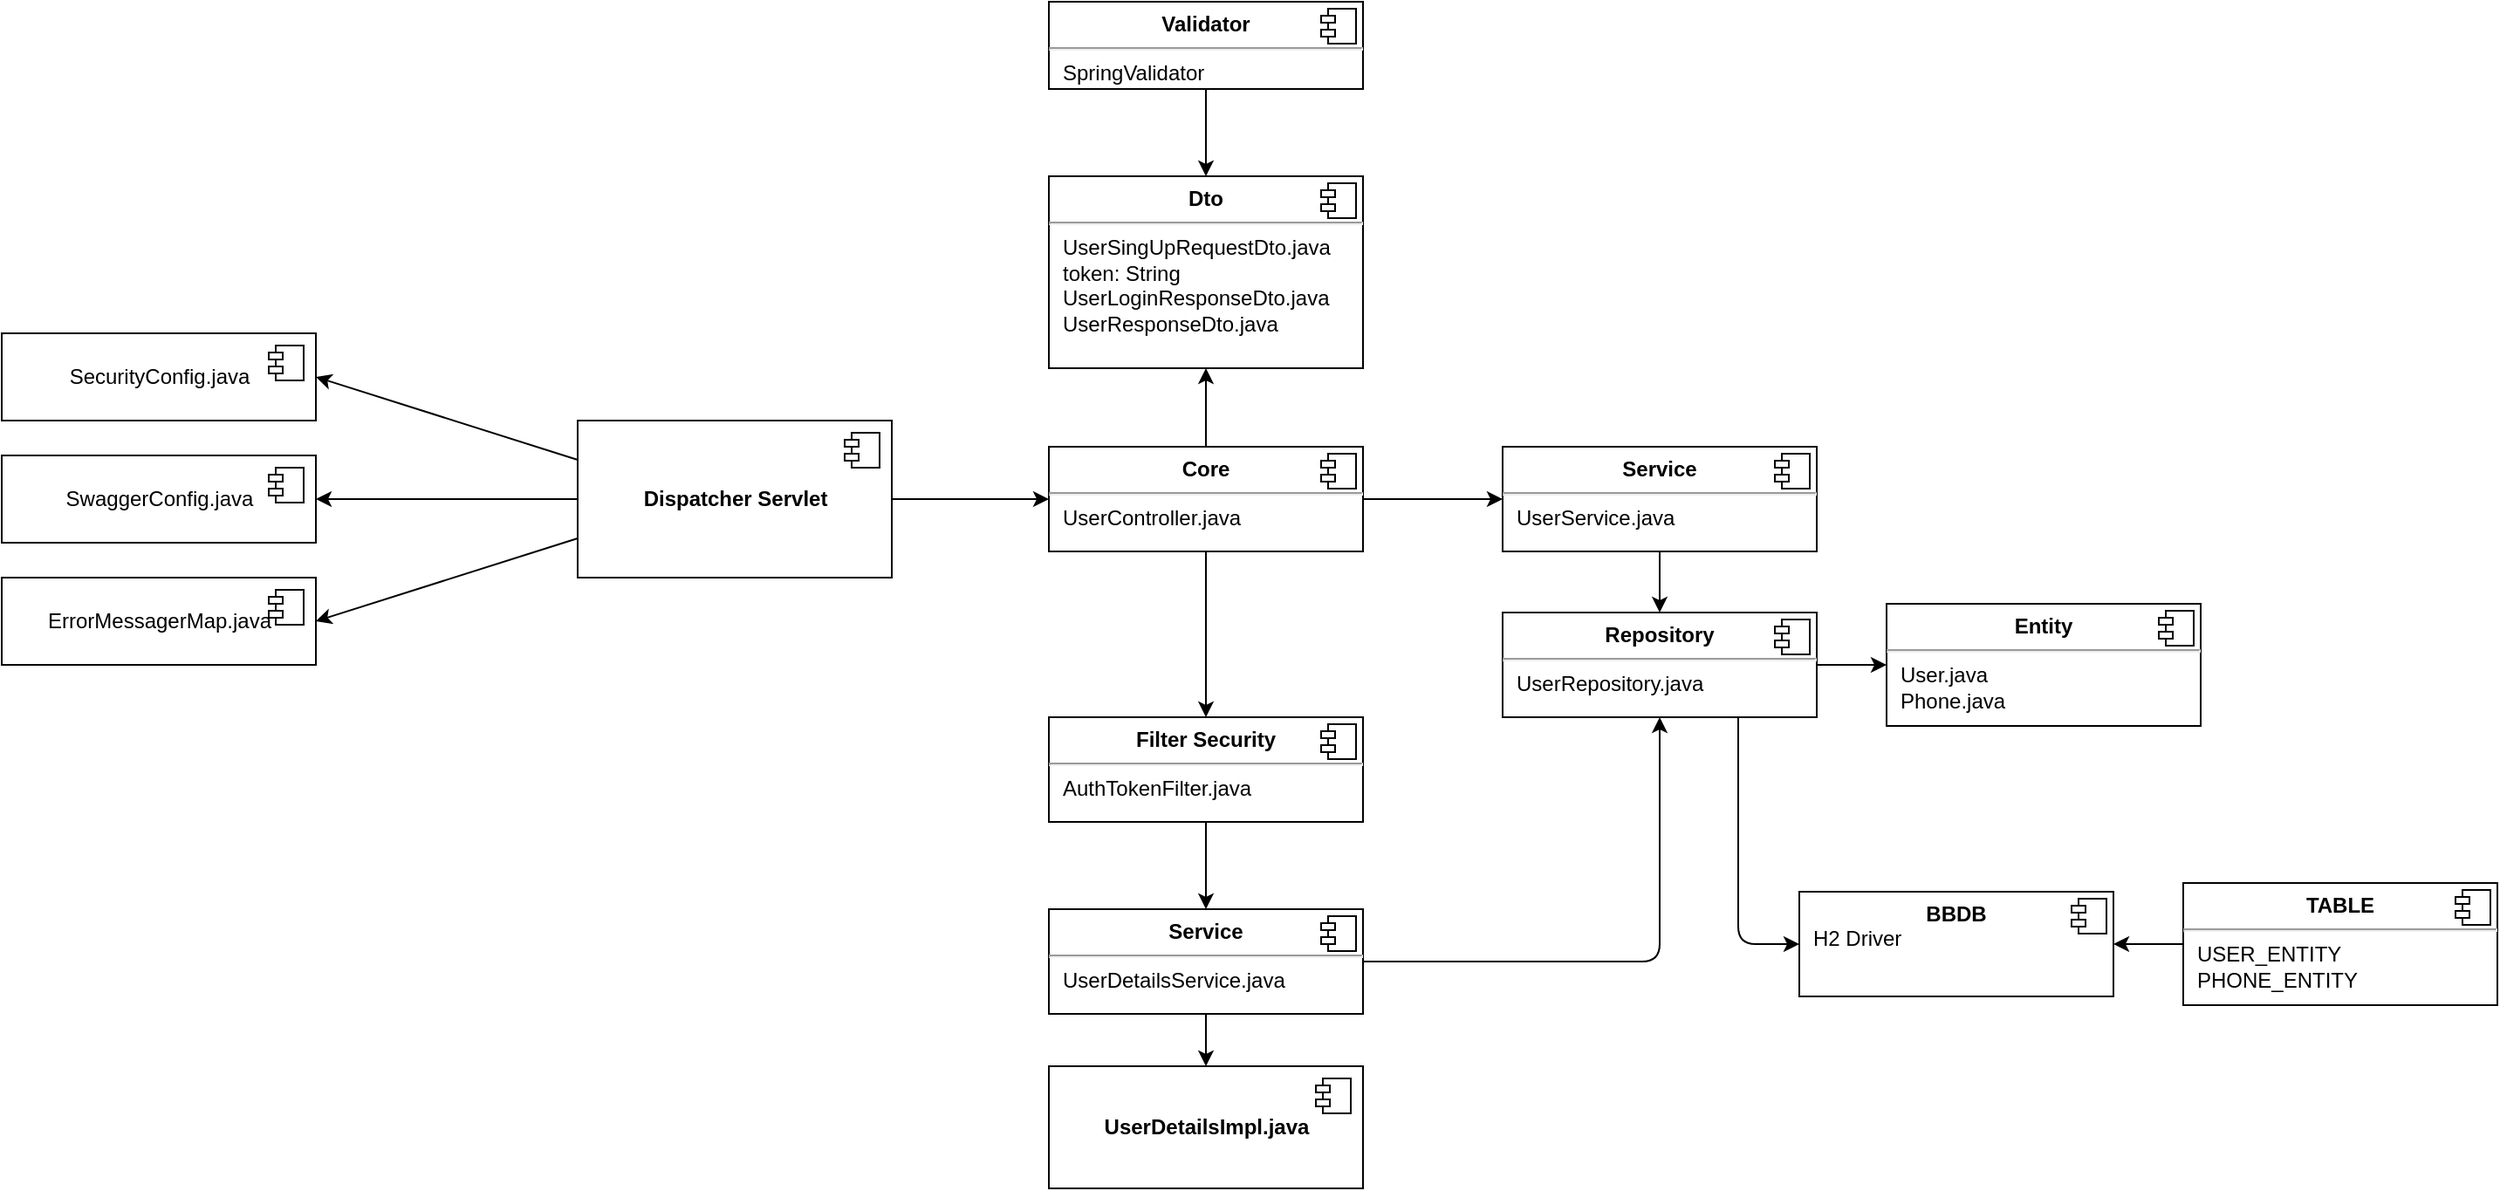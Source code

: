 <mxfile>
    <diagram id="HQrjnHkRLRDej7tX9Fth" name="Página-1">
        <mxGraphModel dx="1559" dy="721" grid="1" gridSize="10" guides="1" tooltips="1" connect="1" arrows="1" fold="1" page="1" pageScale="1" pageWidth="3300" pageHeight="4681" background="#ffffff" math="0" shadow="0">
            <root>
                <mxCell id="0"/>
                <mxCell id="1" parent="0"/>
                <mxCell id="12" style="edgeStyle=none;html=1;exitX=0;exitY=0.25;exitDx=0;exitDy=0;entryX=1;entryY=0.5;entryDx=0;entryDy=0;strokeColor=#000000;labelBackgroundColor=none;fontColor=#000000;" edge="1" parent="1" source="2" target="6">
                    <mxGeometry relative="1" as="geometry"/>
                </mxCell>
                <mxCell id="13" style="edgeStyle=none;html=1;exitX=0;exitY=0.5;exitDx=0;exitDy=0;entryX=1;entryY=0.5;entryDx=0;entryDy=0;strokeColor=#000000;labelBackgroundColor=none;fontColor=#000000;" edge="1" parent="1" source="2" target="8">
                    <mxGeometry relative="1" as="geometry"/>
                </mxCell>
                <mxCell id="14" style="edgeStyle=none;html=1;exitX=0;exitY=0.75;exitDx=0;exitDy=0;entryX=1;entryY=0.5;entryDx=0;entryDy=0;strokeColor=#000000;labelBackgroundColor=none;fontColor=#000000;" edge="1" parent="1" source="2" target="10">
                    <mxGeometry relative="1" as="geometry"/>
                </mxCell>
                <mxCell id="19" style="edgeStyle=none;html=1;entryX=0;entryY=0.5;entryDx=0;entryDy=0;strokeColor=#000000;labelBackgroundColor=none;fontColor=#000000;" edge="1" parent="1" source="2" target="15">
                    <mxGeometry relative="1" as="geometry"/>
                </mxCell>
                <mxCell id="2" value="Dispatcher Servlet" style="html=1;dropTarget=0;strokeColor=#000000;labelBackgroundColor=none;fontColor=#000000;fillColor=none;fontStyle=1" vertex="1" parent="1">
                    <mxGeometry x="520" y="280" width="180" height="90" as="geometry"/>
                </mxCell>
                <mxCell id="3" value="" style="shape=module;jettyWidth=8;jettyHeight=4;strokeColor=#000000;labelBackgroundColor=none;fontColor=#000000;fillColor=none;" vertex="1" parent="2">
                    <mxGeometry x="1" width="20" height="20" relative="1" as="geometry">
                        <mxPoint x="-27" y="7" as="offset"/>
                    </mxGeometry>
                </mxCell>
                <mxCell id="6" value="SecurityConfig.java" style="html=1;dropTarget=0;strokeColor=#000000;labelBackgroundColor=none;fontColor=#000000;fillColor=none;" vertex="1" parent="1">
                    <mxGeometry x="190" y="230" width="180" height="50" as="geometry"/>
                </mxCell>
                <mxCell id="7" value="" style="shape=module;jettyWidth=8;jettyHeight=4;strokeColor=#000000;labelBackgroundColor=none;fontColor=#000000;fillColor=none;" vertex="1" parent="6">
                    <mxGeometry x="1" width="20" height="20" relative="1" as="geometry">
                        <mxPoint x="-27" y="7" as="offset"/>
                    </mxGeometry>
                </mxCell>
                <mxCell id="8" value="SwaggerConfig.java" style="html=1;dropTarget=0;strokeColor=#000000;labelBackgroundColor=none;fontColor=#000000;fillColor=none;" vertex="1" parent="1">
                    <mxGeometry x="190" y="300" width="180" height="50" as="geometry"/>
                </mxCell>
                <mxCell id="9" value="" style="shape=module;jettyWidth=8;jettyHeight=4;strokeColor=#000000;labelBackgroundColor=none;fontColor=#000000;fillColor=none;" vertex="1" parent="8">
                    <mxGeometry x="1" width="20" height="20" relative="1" as="geometry">
                        <mxPoint x="-27" y="7" as="offset"/>
                    </mxGeometry>
                </mxCell>
                <mxCell id="10" value="ErrorMessagerMap.java" style="html=1;dropTarget=0;strokeColor=#000000;labelBackgroundColor=none;fontColor=#000000;fillColor=none;" vertex="1" parent="1">
                    <mxGeometry x="190" y="370" width="180" height="50" as="geometry"/>
                </mxCell>
                <mxCell id="11" value="" style="shape=module;jettyWidth=8;jettyHeight=4;strokeColor=#000000;labelBackgroundColor=none;fontColor=#000000;fillColor=none;" vertex="1" parent="10">
                    <mxGeometry x="1" width="20" height="20" relative="1" as="geometry">
                        <mxPoint x="-27" y="7" as="offset"/>
                    </mxGeometry>
                </mxCell>
                <mxCell id="22" style="edgeStyle=none;html=1;entryX=0;entryY=0.5;entryDx=0;entryDy=0;strokeColor=#000000;labelBackgroundColor=none;fontColor=#000000;" edge="1" parent="1" source="15" target="20">
                    <mxGeometry relative="1" as="geometry"/>
                </mxCell>
                <mxCell id="25" style="edgeStyle=none;html=1;exitX=0.5;exitY=0;exitDx=0;exitDy=0;strokeColor=#000000;labelBackgroundColor=none;fontColor=#000000;" edge="1" parent="1" source="15" target="23">
                    <mxGeometry relative="1" as="geometry"/>
                </mxCell>
                <mxCell id="40" style="edgeStyle=none;html=1;exitX=0.5;exitY=1;exitDx=0;exitDy=0;entryX=0.5;entryY=0;entryDx=0;entryDy=0;strokeColor=#000000;labelBackgroundColor=none;fontColor=#000000;" edge="1" parent="1" source="15" target="32">
                    <mxGeometry relative="1" as="geometry"/>
                </mxCell>
                <mxCell id="15" value="&lt;p style=&quot;margin:0px;margin-top:6px;text-align:center;&quot;&gt;&lt;b&gt;Core&lt;/b&gt;&lt;/p&gt;&lt;hr&gt;&lt;p style=&quot;margin:0px;margin-left:8px;&quot;&gt;UserController.java&lt;br&gt;&lt;br&gt;&lt;/p&gt;" style="align=left;overflow=fill;html=1;dropTarget=0;strokeColor=#000000;labelBackgroundColor=none;fontColor=#000000;fillColor=none;" vertex="1" parent="1">
                    <mxGeometry x="790" y="295" width="180" height="60" as="geometry"/>
                </mxCell>
                <mxCell id="16" value="" style="shape=component;jettyWidth=8;jettyHeight=4;strokeColor=#000000;labelBackgroundColor=none;fontColor=#000000;fillColor=none;" vertex="1" parent="15">
                    <mxGeometry x="1" width="20" height="20" relative="1" as="geometry">
                        <mxPoint x="-24" y="4" as="offset"/>
                    </mxGeometry>
                </mxCell>
                <mxCell id="28" style="edgeStyle=none;html=1;exitX=0.5;exitY=1;exitDx=0;exitDy=0;entryX=0.5;entryY=0;entryDx=0;entryDy=0;strokeColor=#000000;labelBackgroundColor=none;fontColor=#000000;" edge="1" parent="1" source="20" target="26">
                    <mxGeometry relative="1" as="geometry"/>
                </mxCell>
                <mxCell id="20" value="&lt;p style=&quot;margin:0px;margin-top:6px;text-align:center;&quot;&gt;&lt;b&gt;Service&lt;/b&gt;&lt;/p&gt;&lt;hr&gt;&lt;p style=&quot;margin:0px;margin-left:8px;&quot;&gt;UserService.java&lt;/p&gt;" style="align=left;overflow=fill;html=1;dropTarget=0;strokeColor=#000000;labelBackgroundColor=none;fontColor=#000000;fillColor=none;" vertex="1" parent="1">
                    <mxGeometry x="1050" y="295" width="180" height="60" as="geometry"/>
                </mxCell>
                <mxCell id="21" value="" style="shape=component;jettyWidth=8;jettyHeight=4;strokeColor=#000000;labelBackgroundColor=none;fontColor=#000000;fillColor=none;" vertex="1" parent="20">
                    <mxGeometry x="1" width="20" height="20" relative="1" as="geometry">
                        <mxPoint x="-24" y="4" as="offset"/>
                    </mxGeometry>
                </mxCell>
                <mxCell id="23" value="&lt;p style=&quot;margin:0px;margin-top:6px;text-align:center;&quot;&gt;&lt;b&gt;Dto&lt;/b&gt;&lt;/p&gt;&lt;hr&gt;&lt;p style=&quot;margin:0px;margin-left:8px;&quot;&gt;UserSingUpRequestDto.java&lt;/p&gt;&lt;p style=&quot;margin:0px;margin-left:8px;&quot;&gt;token: String&lt;/p&gt;&lt;p style=&quot;margin:0px;margin-left:8px;&quot;&gt;UserLoginResponseDto.java&lt;/p&gt;&lt;p style=&quot;margin:0px;margin-left:8px;&quot;&gt;UserResponseDto.java&lt;br&gt;&lt;br&gt;&lt;/p&gt;" style="align=left;overflow=fill;html=1;dropTarget=0;strokeColor=#000000;labelBackgroundColor=none;fontColor=#000000;fillColor=none;" vertex="1" parent="1">
                    <mxGeometry x="790" y="140" width="180" height="110" as="geometry"/>
                </mxCell>
                <mxCell id="24" value="" style="shape=component;jettyWidth=8;jettyHeight=4;strokeColor=#000000;labelBackgroundColor=none;fontColor=#000000;fillColor=none;" vertex="1" parent="23">
                    <mxGeometry x="1" width="20" height="20" relative="1" as="geometry">
                        <mxPoint x="-24" y="4" as="offset"/>
                    </mxGeometry>
                </mxCell>
                <mxCell id="43" style="edgeStyle=none;html=1;exitX=1;exitY=0.5;exitDx=0;exitDy=0;entryX=0;entryY=0.5;entryDx=0;entryDy=0;strokeColor=#000000;labelBackgroundColor=none;fontColor=#000000;" edge="1" parent="1" source="26" target="41">
                    <mxGeometry relative="1" as="geometry"/>
                </mxCell>
                <mxCell id="51" style="edgeStyle=none;html=1;exitX=0.75;exitY=1;exitDx=0;exitDy=0;entryX=0;entryY=0.5;entryDx=0;entryDy=0;labelBackgroundColor=none;strokeColor=#000000;fontColor=default;" edge="1" parent="1" source="26" target="49">
                    <mxGeometry relative="1" as="geometry">
                        <Array as="points">
                            <mxPoint x="1185" y="580"/>
                        </Array>
                    </mxGeometry>
                </mxCell>
                <mxCell id="26" value="&lt;p style=&quot;margin:0px;margin-top:6px;text-align:center;&quot;&gt;&lt;b&gt;Repository&lt;/b&gt;&lt;/p&gt;&lt;hr&gt;&lt;p style=&quot;margin:0px;margin-left:8px;&quot;&gt;UserRepository.java&lt;/p&gt;" style="align=left;overflow=fill;html=1;dropTarget=0;strokeColor=#000000;labelBackgroundColor=none;fontColor=#000000;fillColor=none;" vertex="1" parent="1">
                    <mxGeometry x="1050" y="390" width="180" height="60" as="geometry"/>
                </mxCell>
                <mxCell id="27" value="" style="shape=component;jettyWidth=8;jettyHeight=4;strokeColor=#000000;labelBackgroundColor=none;fontColor=#000000;fillColor=none;" vertex="1" parent="26">
                    <mxGeometry x="1" width="20" height="20" relative="1" as="geometry">
                        <mxPoint x="-24" y="4" as="offset"/>
                    </mxGeometry>
                </mxCell>
                <mxCell id="31" style="edgeStyle=none;html=1;exitX=0.5;exitY=1;exitDx=0;exitDy=0;entryX=0.5;entryY=0;entryDx=0;entryDy=0;strokeColor=#000000;labelBackgroundColor=none;fontColor=#000000;" edge="1" parent="1" source="29" target="23">
                    <mxGeometry relative="1" as="geometry"/>
                </mxCell>
                <mxCell id="29" value="&lt;p style=&quot;margin:0px;margin-top:6px;text-align:center;&quot;&gt;&lt;b&gt;Validator&lt;/b&gt;&lt;/p&gt;&lt;hr&gt;&lt;p style=&quot;margin:0px;margin-left:8px;&quot;&gt;SpringValidator&lt;/p&gt;&lt;p style=&quot;margin:0px;margin-left:8px;&quot;&gt;&lt;br&gt;&lt;/p&gt;" style="align=left;overflow=fill;html=1;dropTarget=0;strokeColor=#000000;labelBackgroundColor=none;fontColor=#000000;fillColor=none;" vertex="1" parent="1">
                    <mxGeometry x="790" y="40" width="180" height="50" as="geometry"/>
                </mxCell>
                <mxCell id="30" value="" style="shape=component;jettyWidth=8;jettyHeight=4;strokeColor=#000000;labelBackgroundColor=none;fontColor=#000000;fillColor=none;" vertex="1" parent="29">
                    <mxGeometry x="1" width="20" height="20" relative="1" as="geometry">
                        <mxPoint x="-24" y="4" as="offset"/>
                    </mxGeometry>
                </mxCell>
                <mxCell id="38" style="edgeStyle=none;html=1;entryX=0.5;entryY=0;entryDx=0;entryDy=0;strokeColor=#000000;labelBackgroundColor=none;fontColor=#000000;" edge="1" parent="1" source="32" target="36">
                    <mxGeometry relative="1" as="geometry"/>
                </mxCell>
                <mxCell id="32" value="&lt;p style=&quot;margin:0px;margin-top:6px;text-align:center;&quot;&gt;&lt;b&gt;Filter Security&lt;/b&gt;&lt;/p&gt;&lt;hr&gt;&lt;p style=&quot;margin:0px;margin-left:8px;&quot;&gt;AuthTokenFilter.java&lt;br&gt;&lt;/p&gt;" style="align=left;overflow=fill;html=1;dropTarget=0;strokeColor=#000000;labelBackgroundColor=none;fontColor=#000000;fillColor=none;" vertex="1" parent="1">
                    <mxGeometry x="790" y="450" width="180" height="60" as="geometry"/>
                </mxCell>
                <mxCell id="33" value="" style="shape=component;jettyWidth=8;jettyHeight=4;strokeColor=#000000;labelBackgroundColor=none;fontColor=#000000;fillColor=none;" vertex="1" parent="32">
                    <mxGeometry x="1" width="20" height="20" relative="1" as="geometry">
                        <mxPoint x="-24" y="4" as="offset"/>
                    </mxGeometry>
                </mxCell>
                <mxCell id="39" style="edgeStyle=none;html=1;entryX=0.5;entryY=1;entryDx=0;entryDy=0;strokeColor=#000000;labelBackgroundColor=none;fontColor=#000000;" edge="1" parent="1" source="36" target="26">
                    <mxGeometry relative="1" as="geometry">
                        <Array as="points">
                            <mxPoint x="1140" y="590"/>
                        </Array>
                    </mxGeometry>
                </mxCell>
                <mxCell id="48" style="edgeStyle=none;html=1;exitX=0.5;exitY=1;exitDx=0;exitDy=0;entryX=0.5;entryY=0;entryDx=0;entryDy=0;strokeColor=#000000;labelBackgroundColor=none;fontColor=#000000;" edge="1" parent="1" source="36" target="46">
                    <mxGeometry relative="1" as="geometry"/>
                </mxCell>
                <mxCell id="36" value="&lt;p style=&quot;margin:0px;margin-top:6px;text-align:center;&quot;&gt;&lt;b&gt;Service&lt;/b&gt;&lt;/p&gt;&lt;hr&gt;&lt;p style=&quot;margin:0px;margin-left:8px;&quot;&gt;UserDetailsService.java&lt;/p&gt;" style="align=left;overflow=fill;html=1;dropTarget=0;strokeColor=#000000;labelBackgroundColor=none;fontColor=#000000;fillColor=none;" vertex="1" parent="1">
                    <mxGeometry x="790" y="560" width="180" height="60" as="geometry"/>
                </mxCell>
                <mxCell id="37" value="" style="shape=component;jettyWidth=8;jettyHeight=4;strokeColor=#000000;labelBackgroundColor=none;fontColor=default;fillColor=none;" vertex="1" parent="36">
                    <mxGeometry x="1" width="20" height="20" relative="1" as="geometry">
                        <mxPoint x="-24" y="4" as="offset"/>
                    </mxGeometry>
                </mxCell>
                <mxCell id="41" value="&lt;p style=&quot;margin:0px;margin-top:6px;text-align:center;&quot;&gt;&lt;b&gt;Entity&lt;/b&gt;&lt;/p&gt;&lt;hr&gt;&lt;p style=&quot;margin:0px;margin-left:8px;&quot;&gt;User.java&lt;/p&gt;&lt;p style=&quot;margin:0px;margin-left:8px;&quot;&gt;Phone.java&lt;/p&gt;" style="align=left;overflow=fill;html=1;dropTarget=0;strokeColor=#000000;labelBackgroundColor=none;fontColor=#000000;fillColor=none;" vertex="1" parent="1">
                    <mxGeometry x="1270" y="385" width="180" height="70" as="geometry"/>
                </mxCell>
                <mxCell id="42" value="" style="shape=component;jettyWidth=8;jettyHeight=4;strokeColor=#000000;labelBackgroundColor=none;fontColor=#000000;fillColor=none;" vertex="1" parent="41">
                    <mxGeometry x="1" width="20" height="20" relative="1" as="geometry">
                        <mxPoint x="-24" y="4" as="offset"/>
                    </mxGeometry>
                </mxCell>
                <mxCell id="46" value="UserDetailsImpl.java" style="html=1;dropTarget=0;strokeColor=#000000;labelBackgroundColor=none;fontColor=#000000;fillColor=none;fontStyle=1" vertex="1" parent="1">
                    <mxGeometry x="790" y="650" width="180" height="70" as="geometry"/>
                </mxCell>
                <mxCell id="47" value="" style="shape=module;jettyWidth=8;jettyHeight=4;strokeColor=#000000;labelBackgroundColor=none;fontColor=#000000;fillColor=none;" vertex="1" parent="46">
                    <mxGeometry x="1" width="20" height="20" relative="1" as="geometry">
                        <mxPoint x="-27" y="7" as="offset"/>
                    </mxGeometry>
                </mxCell>
                <mxCell id="49" value="&lt;p style=&quot;margin:0px;margin-top:6px;text-align:center;&quot;&gt;&lt;b&gt;BBDB&lt;/b&gt;&lt;/p&gt;&lt;p style=&quot;margin:0px;margin-left:8px;&quot;&gt;H2 Driver&lt;/p&gt;" style="align=left;overflow=fill;html=1;dropTarget=0;strokeColor=#000000;labelBackgroundColor=none;fontColor=#000000;fillColor=none;" vertex="1" parent="1">
                    <mxGeometry x="1220" y="550" width="180" height="60" as="geometry"/>
                </mxCell>
                <mxCell id="50" value="" style="shape=component;jettyWidth=8;jettyHeight=4;strokeColor=#000000;labelBackgroundColor=none;fontColor=#000000;fillColor=none;" vertex="1" parent="49">
                    <mxGeometry x="1" width="20" height="20" relative="1" as="geometry">
                        <mxPoint x="-24" y="4" as="offset"/>
                    </mxGeometry>
                </mxCell>
                <mxCell id="54" style="edgeStyle=none;html=1;entryX=1;entryY=0.5;entryDx=0;entryDy=0;labelBackgroundColor=none;strokeColor=#000000;fontColor=default;" edge="1" parent="1" source="52" target="49">
                    <mxGeometry relative="1" as="geometry"/>
                </mxCell>
                <mxCell id="52" value="&lt;p style=&quot;margin:0px;margin-top:6px;text-align:center;&quot;&gt;&lt;b&gt;TABLE&lt;/b&gt;&lt;/p&gt;&lt;hr&gt;&lt;p style=&quot;margin:0px;margin-left:8px;&quot;&gt;USER_ENTITY&lt;/p&gt;&lt;p style=&quot;margin:0px;margin-left:8px;&quot;&gt;PHONE_ENTITY&lt;/p&gt;" style="align=left;overflow=fill;html=1;dropTarget=0;strokeColor=#000000;labelBackgroundColor=none;fontColor=#000000;fillColor=none;" vertex="1" parent="1">
                    <mxGeometry x="1440" y="545" width="180" height="70" as="geometry"/>
                </mxCell>
                <mxCell id="53" value="" style="shape=component;jettyWidth=8;jettyHeight=4;strokeColor=#000000;labelBackgroundColor=none;fontColor=#000000;fillColor=none;" vertex="1" parent="52">
                    <mxGeometry x="1" width="20" height="20" relative="1" as="geometry">
                        <mxPoint x="-24" y="4" as="offset"/>
                    </mxGeometry>
                </mxCell>
            </root>
        </mxGraphModel>
    </diagram>
</mxfile>